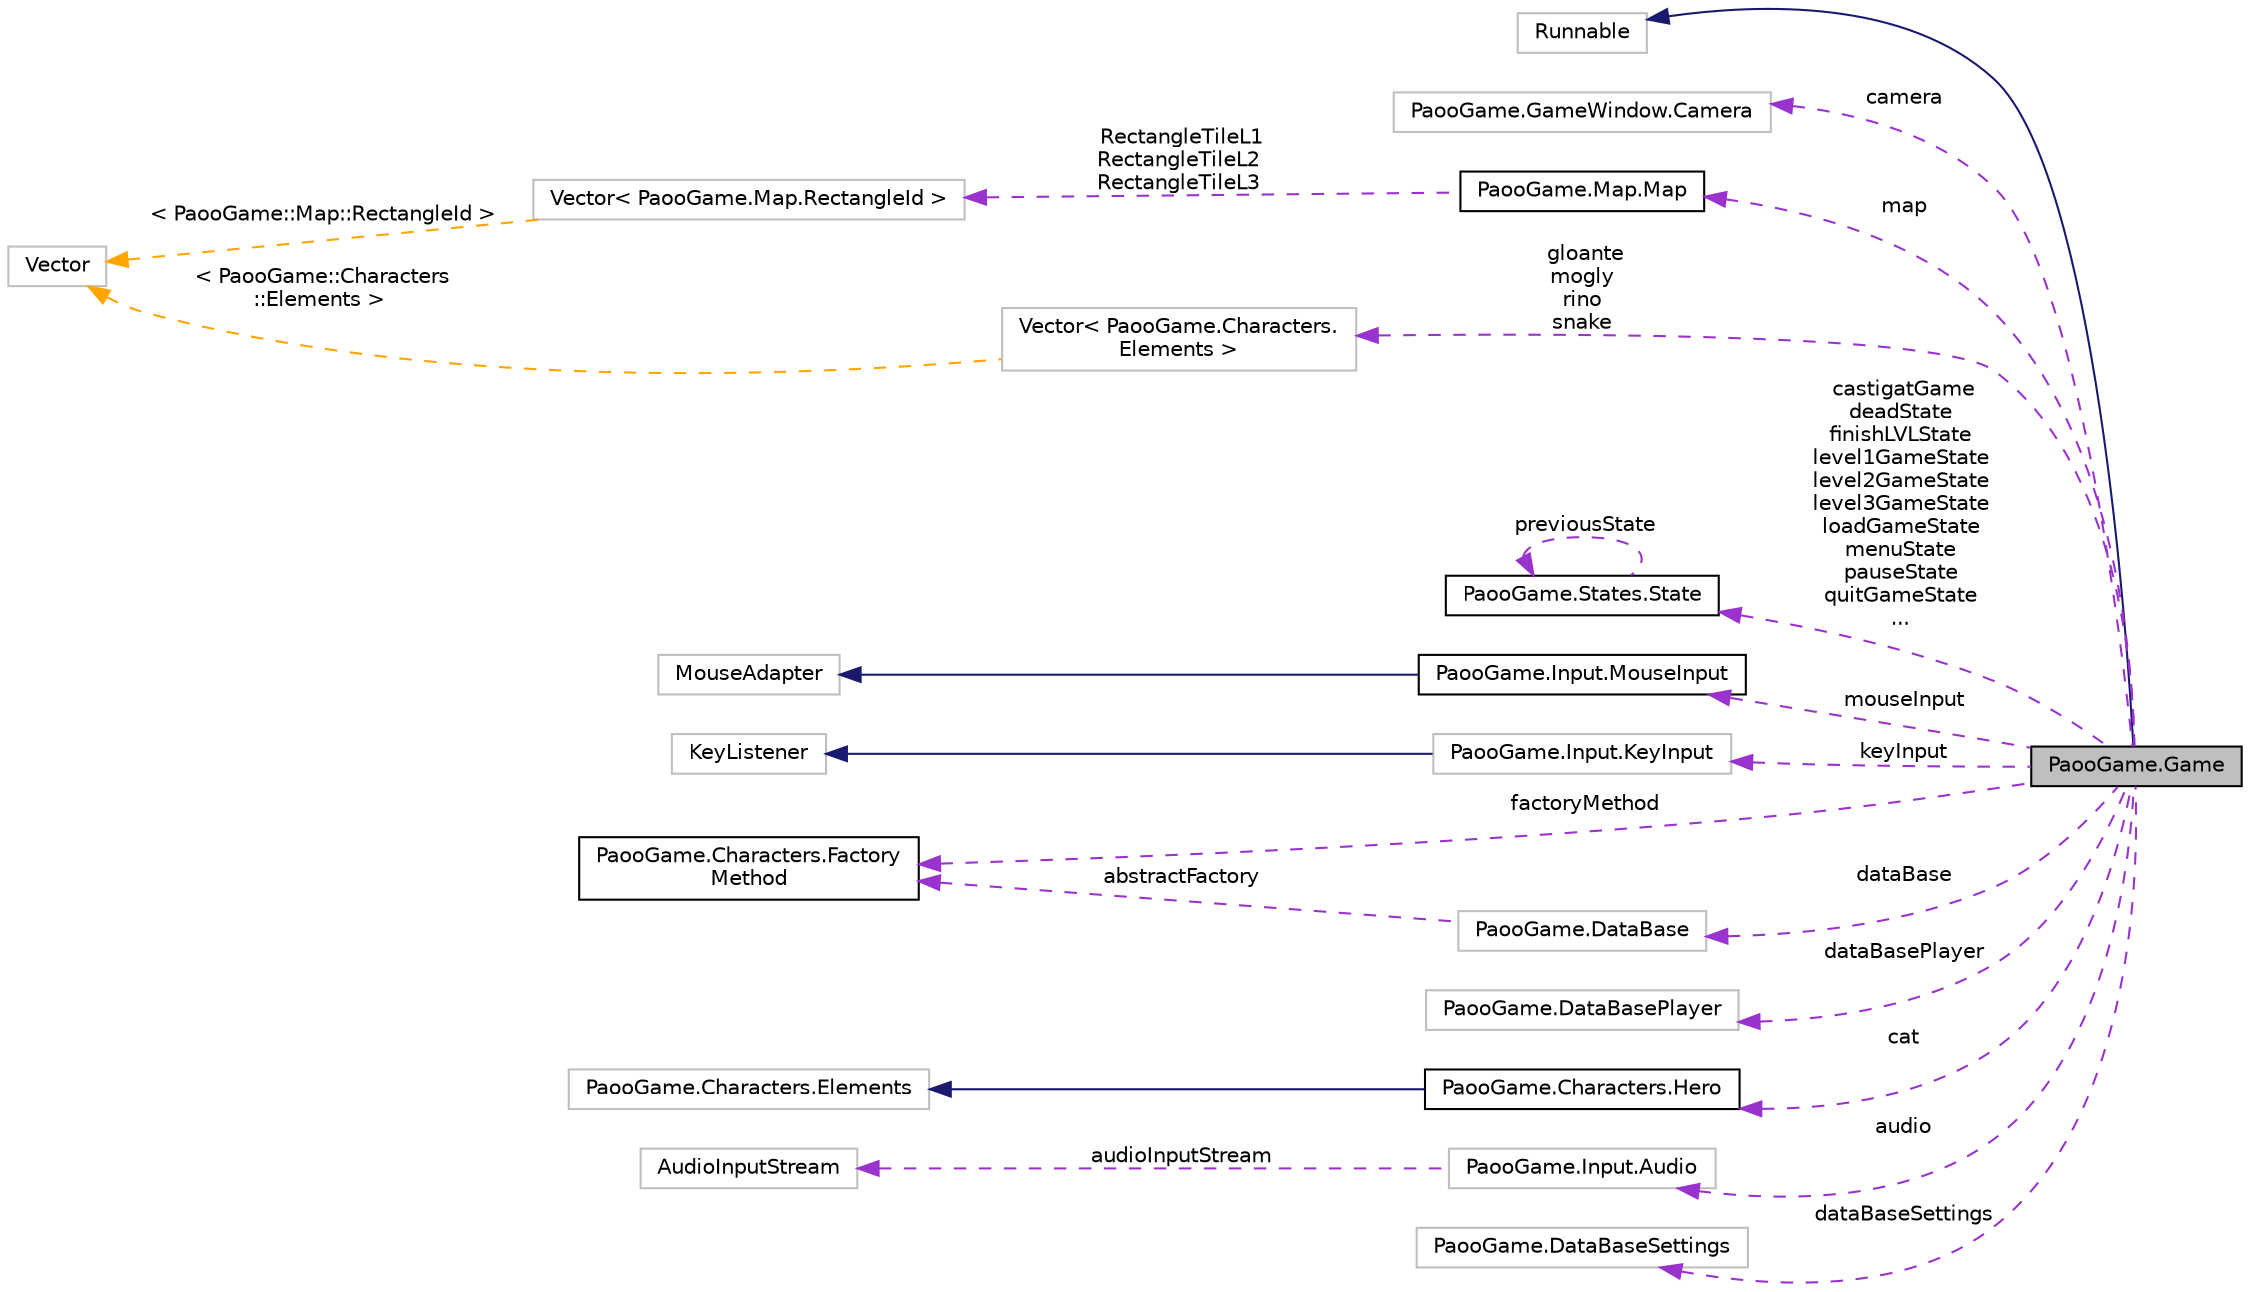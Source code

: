 digraph "PaooGame.Game"
{
 // INTERACTIVE_SVG=YES
 // LATEX_PDF_SIZE
  edge [fontname="Helvetica",fontsize="10",labelfontname="Helvetica",labelfontsize="10"];
  node [fontname="Helvetica",fontsize="10",shape=record];
  rankdir="LR";
  Node1 [label="PaooGame.Game",height=0.2,width=0.4,color="black", fillcolor="grey75", style="filled", fontcolor="black",tooltip="Clasa principala a intregului proiect. Implementeaza Game - Loop (Update -> Draw)"];
  Node2 -> Node1 [dir="back",color="midnightblue",fontsize="10",style="solid",fontname="Helvetica"];
  Node2 [label="Runnable",height=0.2,width=0.4,color="grey75", fillcolor="white", style="filled",tooltip=" "];
  Node3 -> Node1 [dir="back",color="darkorchid3",fontsize="10",style="dashed",label=" camera" ,fontname="Helvetica"];
  Node3 [label="PaooGame.GameWindow.Camera",height=0.2,width=0.4,color="grey75", fillcolor="white", style="filled",URL="$class_paoo_game_1_1_game_window_1_1_camera.html",tooltip=" "];
  Node4 -> Node1 [dir="back",color="darkorchid3",fontsize="10",style="dashed",label=" map" ,fontname="Helvetica"];
  Node4 [label="PaooGame.Map.Map",height=0.2,width=0.4,color="black", fillcolor="white", style="filled",URL="$class_paoo_game_1_1_map_1_1_map.html",tooltip="Utilizata pentru memorarea matricelor si determinarea obiectelor de coliziune."];
  Node5 -> Node4 [dir="back",color="darkorchid3",fontsize="10",style="dashed",label=" RectangleTileL1\nRectangleTileL2\nRectangleTileL3" ,fontname="Helvetica"];
  Node5 [label="Vector\< PaooGame.Map.RectangleId \>",height=0.2,width=0.4,color="grey75", fillcolor="white", style="filled",tooltip=" "];
  Node6 -> Node5 [dir="back",color="orange",fontsize="10",style="dashed",label=" \< PaooGame::Map::RectangleId \>" ,fontname="Helvetica"];
  Node6 [label="Vector",height=0.2,width=0.4,color="grey75", fillcolor="white", style="filled",tooltip=" "];
  Node7 -> Node1 [dir="back",color="darkorchid3",fontsize="10",style="dashed",label=" castigatGame\ndeadState\nfinishLVLState\nlevel1GameState\nlevel2GameState\nlevel3GameState\nloadGameState\nmenuState\npauseState\nquitGameState\n..." ,fontname="Helvetica"];
  Node7 [label="PaooGame.States.State",height=0.2,width=0.4,color="black", fillcolor="white", style="filled",URL="$class_paoo_game_1_1_states_1_1_state.html",tooltip="Implementeaza sablonul de proiectare State : jocul este compus din mai multe stari."];
  Node7 -> Node7 [dir="back",color="darkorchid3",fontsize="10",style="dashed",label=" previousState" ,fontname="Helvetica"];
  Node8 -> Node1 [dir="back",color="darkorchid3",fontsize="10",style="dashed",label=" mouseInput" ,fontname="Helvetica"];
  Node8 [label="PaooGame.Input.MouseInput",height=0.2,width=0.4,color="black", fillcolor="white", style="filled",URL="$class_paoo_game_1_1_input_1_1_mouse_input.html",tooltip="Trateaza evenimentele de mouse -> apasare click stang pentru selectie , coordonate mouse(trebuie sa s..."];
  Node9 -> Node8 [dir="back",color="midnightblue",fontsize="10",style="solid",fontname="Helvetica"];
  Node9 [label="MouseAdapter",height=0.2,width=0.4,color="grey75", fillcolor="white", style="filled",tooltip=" "];
  Node10 -> Node1 [dir="back",color="darkorchid3",fontsize="10",style="dashed",label=" keyInput" ,fontname="Helvetica"];
  Node10 [label="PaooGame.Input.KeyInput",height=0.2,width=0.4,color="grey75", fillcolor="white", style="filled",URL="$class_paoo_game_1_1_input_1_1_key_input.html",tooltip=" "];
  Node11 -> Node10 [dir="back",color="midnightblue",fontsize="10",style="solid",fontname="Helvetica"];
  Node11 [label="KeyListener",height=0.2,width=0.4,color="grey75", fillcolor="white", style="filled",tooltip=" "];
  Node12 -> Node1 [dir="back",color="darkorchid3",fontsize="10",style="dashed",label=" dataBase" ,fontname="Helvetica"];
  Node12 [label="PaooGame.DataBase",height=0.2,width=0.4,color="grey75", fillcolor="white", style="filled",URL="$class_paoo_game_1_1_data_base.html",tooltip=" "];
  Node13 -> Node12 [dir="back",color="darkorchid3",fontsize="10",style="dashed",label=" abstractFactory" ,fontname="Helvetica"];
  Node13 [label="PaooGame.Characters.Factory\lMethod",height=0.2,width=0.4,color="black", fillcolor="white", style="filled",URL="$class_paoo_game_1_1_characters_1_1_factory_method.html",tooltip="Va fi extinsa pentru a crea producatori concreti."];
  Node14 -> Node1 [dir="back",color="darkorchid3",fontsize="10",style="dashed",label=" dataBasePlayer" ,fontname="Helvetica"];
  Node14 [label="PaooGame.DataBasePlayer",height=0.2,width=0.4,color="grey75", fillcolor="white", style="filled",URL="$class_paoo_game_1_1_data_base_player.html",tooltip=" "];
  Node15 -> Node1 [dir="back",color="darkorchid3",fontsize="10",style="dashed",label=" gloante\nmogly\nrino\nsnake" ,fontname="Helvetica"];
  Node15 [label="Vector\< PaooGame.Characters.\lElements \>",height=0.2,width=0.4,color="grey75", fillcolor="white", style="filled",tooltip=" "];
  Node6 -> Node15 [dir="back",color="orange",fontsize="10",style="dashed",label=" \< PaooGame::Characters\l::Elements \>" ,fontname="Helvetica"];
  Node16 -> Node1 [dir="back",color="darkorchid3",fontsize="10",style="dashed",label=" cat" ,fontname="Helvetica"];
  Node16 [label="PaooGame.Characters.Hero",height=0.2,width=0.4,color="black", fillcolor="white", style="filled",URL="$class_paoo_game_1_1_characters_1_1_hero.html",tooltip="Implementeaza notiunea de erou(pisica)."];
  Node17 -> Node16 [dir="back",color="midnightblue",fontsize="10",style="solid",fontname="Helvetica"];
  Node17 [label="PaooGame.Characters.Elements",height=0.2,width=0.4,color="grey75", fillcolor="white", style="filled",URL="$class_paoo_game_1_1_characters_1_1_elements.html",tooltip=" "];
  Node13 -> Node1 [dir="back",color="darkorchid3",fontsize="10",style="dashed",label=" factoryMethod" ,fontname="Helvetica"];
  Node18 -> Node1 [dir="back",color="darkorchid3",fontsize="10",style="dashed",label=" audio" ,fontname="Helvetica"];
  Node18 [label="PaooGame.Input.Audio",height=0.2,width=0.4,color="grey75", fillcolor="white", style="filled",URL="$class_paoo_game_1_1_input_1_1_audio.html",tooltip=" "];
  Node19 -> Node18 [dir="back",color="darkorchid3",fontsize="10",style="dashed",label=" audioInputStream" ,fontname="Helvetica"];
  Node19 [label="AudioInputStream",height=0.2,width=0.4,color="grey75", fillcolor="white", style="filled",tooltip=" "];
  Node20 -> Node1 [dir="back",color="darkorchid3",fontsize="10",style="dashed",label=" dataBaseSettings" ,fontname="Helvetica"];
  Node20 [label="PaooGame.DataBaseSettings",height=0.2,width=0.4,color="grey75", fillcolor="white", style="filled",URL="$class_paoo_game_1_1_data_base_settings.html",tooltip=" "];
}
